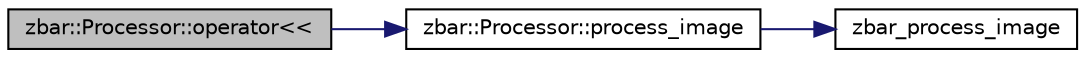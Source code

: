 digraph G
{
  edge [fontname="Helvetica",fontsize="10",labelfontname="Helvetica",labelfontsize="10"];
  node [fontname="Helvetica",fontsize="10",shape=record];
  rankdir=LR;
  Node1 [label="zbar::Processor::operator\<\<",height=0.2,width=0.4,color="black", fillcolor="grey75", style="filled" fontcolor="black"];
  Node1 -> Node2 [color="midnightblue",fontsize="10",style="solid"];
  Node2 [label="zbar::Processor::process_image",height=0.2,width=0.4,color="black", fillcolor="white", style="filled",URL="$classzbar_1_1_processor.html#ada537e7ce76cd470c8c80d5ce1e128de"];
  Node2 -> Node3 [color="midnightblue",fontsize="10",style="solid"];
  Node3 [label="zbar_process_image",height=0.2,width=0.4,color="black", fillcolor="white", style="filled",URL="$zbar_8h.html#aeaca87b9ce5813e61420f27d87dcd771"];
}
